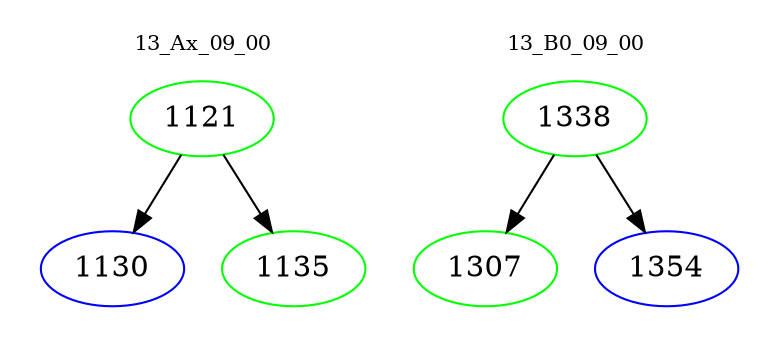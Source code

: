 digraph{
subgraph cluster_0 {
color = white
label = "13_Ax_09_00";
fontsize=10;
T0_1121 [label="1121", color="green"]
T0_1121 -> T0_1130 [color="black"]
T0_1130 [label="1130", color="blue"]
T0_1121 -> T0_1135 [color="black"]
T0_1135 [label="1135", color="green"]
}
subgraph cluster_1 {
color = white
label = "13_B0_09_00";
fontsize=10;
T1_1338 [label="1338", color="green"]
T1_1338 -> T1_1307 [color="black"]
T1_1307 [label="1307", color="green"]
T1_1338 -> T1_1354 [color="black"]
T1_1354 [label="1354", color="blue"]
}
}
